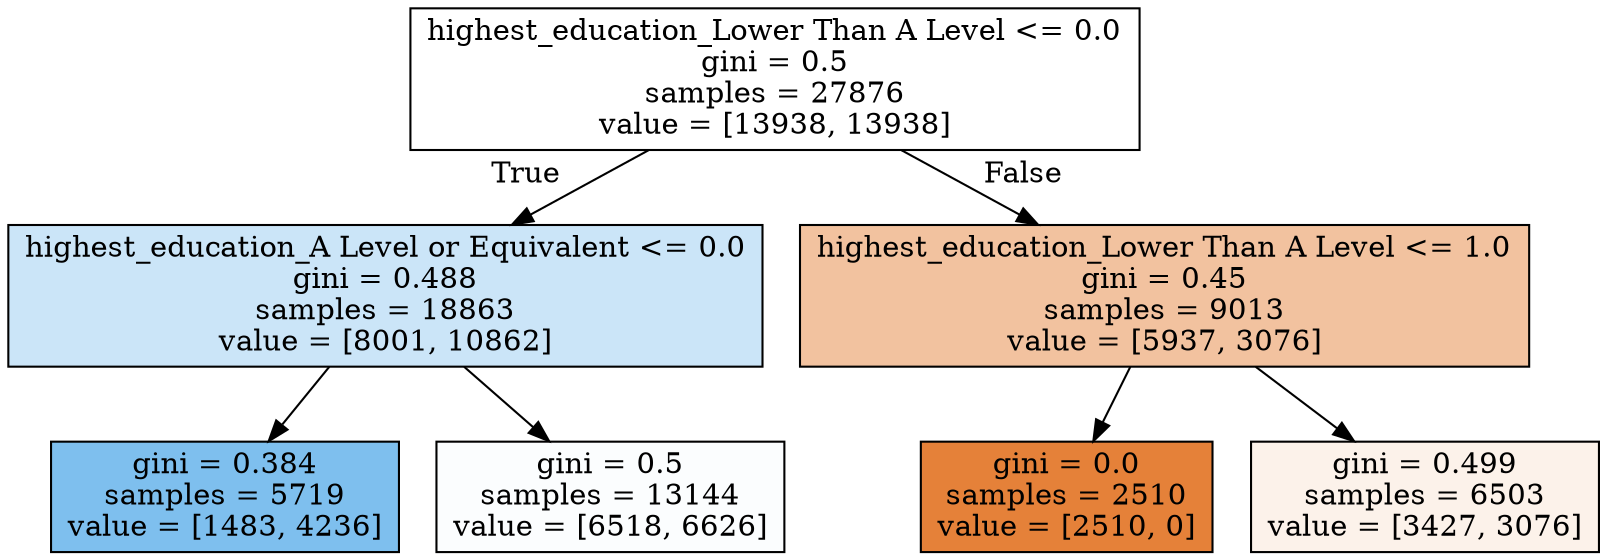 digraph Tree {
node [shape=box, style="filled", color="black"] ;
0 [label="highest_education_Lower Than A Level <= 0.0\ngini = 0.5\nsamples = 27876\nvalue = [13938, 13938]", fillcolor="#e5813900"] ;
1 [label="highest_education_A Level or Equivalent <= 0.0\ngini = 0.488\nsamples = 18863\nvalue = [8001, 10862]", fillcolor="#399de543"] ;
0 -> 1 [labeldistance=2.5, labelangle=45, headlabel="True"] ;
2 [label="gini = 0.384\nsamples = 5719\nvalue = [1483, 4236]", fillcolor="#399de5a6"] ;
1 -> 2 ;
3 [label="gini = 0.5\nsamples = 13144\nvalue = [6518, 6626]", fillcolor="#399de504"] ;
1 -> 3 ;
4 [label="highest_education_Lower Than A Level <= 1.0\ngini = 0.45\nsamples = 9013\nvalue = [5937, 3076]", fillcolor="#e581397b"] ;
0 -> 4 [labeldistance=2.5, labelangle=-45, headlabel="False"] ;
5 [label="gini = 0.0\nsamples = 2510\nvalue = [2510, 0]", fillcolor="#e58139ff"] ;
4 -> 5 ;
6 [label="gini = 0.499\nsamples = 6503\nvalue = [3427, 3076]", fillcolor="#e581391a"] ;
4 -> 6 ;
}
